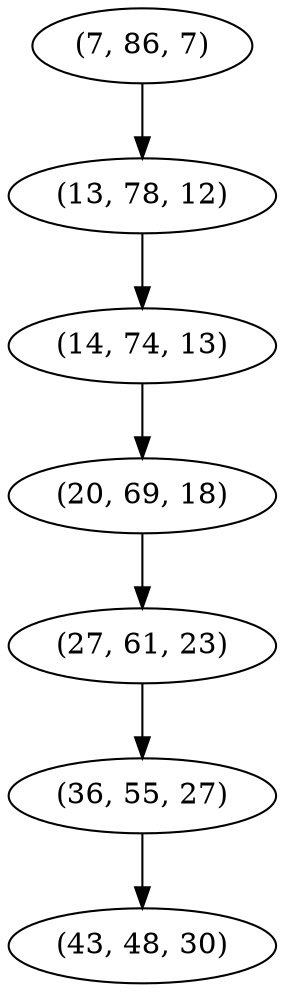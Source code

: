 digraph tree {
    "(7, 86, 7)";
    "(13, 78, 12)";
    "(14, 74, 13)";
    "(20, 69, 18)";
    "(27, 61, 23)";
    "(36, 55, 27)";
    "(43, 48, 30)";
    "(7, 86, 7)" -> "(13, 78, 12)";
    "(13, 78, 12)" -> "(14, 74, 13)";
    "(14, 74, 13)" -> "(20, 69, 18)";
    "(20, 69, 18)" -> "(27, 61, 23)";
    "(27, 61, 23)" -> "(36, 55, 27)";
    "(36, 55, 27)" -> "(43, 48, 30)";
}
